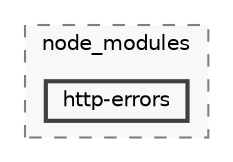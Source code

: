 digraph "backend/node_modules/http-errors"
{
 // LATEX_PDF_SIZE
  bgcolor="transparent";
  edge [fontname=Helvetica,fontsize=10,labelfontname=Helvetica,labelfontsize=10];
  node [fontname=Helvetica,fontsize=10,shape=box,height=0.2,width=0.4];
  compound=true
  subgraph clusterdir_86dbea9de526ba50b112ba867d8b4b1f {
    graph [ bgcolor="#f8f8f8", pencolor="grey50", label="node_modules", fontname=Helvetica,fontsize=10 style="filled,dashed", URL="dir_86dbea9de526ba50b112ba867d8b4b1f.html",tooltip=""]
  dir_167e3b0eea3ff3b6e77ce7ed4579274e [label="http-errors", fillcolor="#f8f8f8", color="grey25", style="filled,bold", URL="dir_167e3b0eea3ff3b6e77ce7ed4579274e.html",tooltip=""];
  }
}
